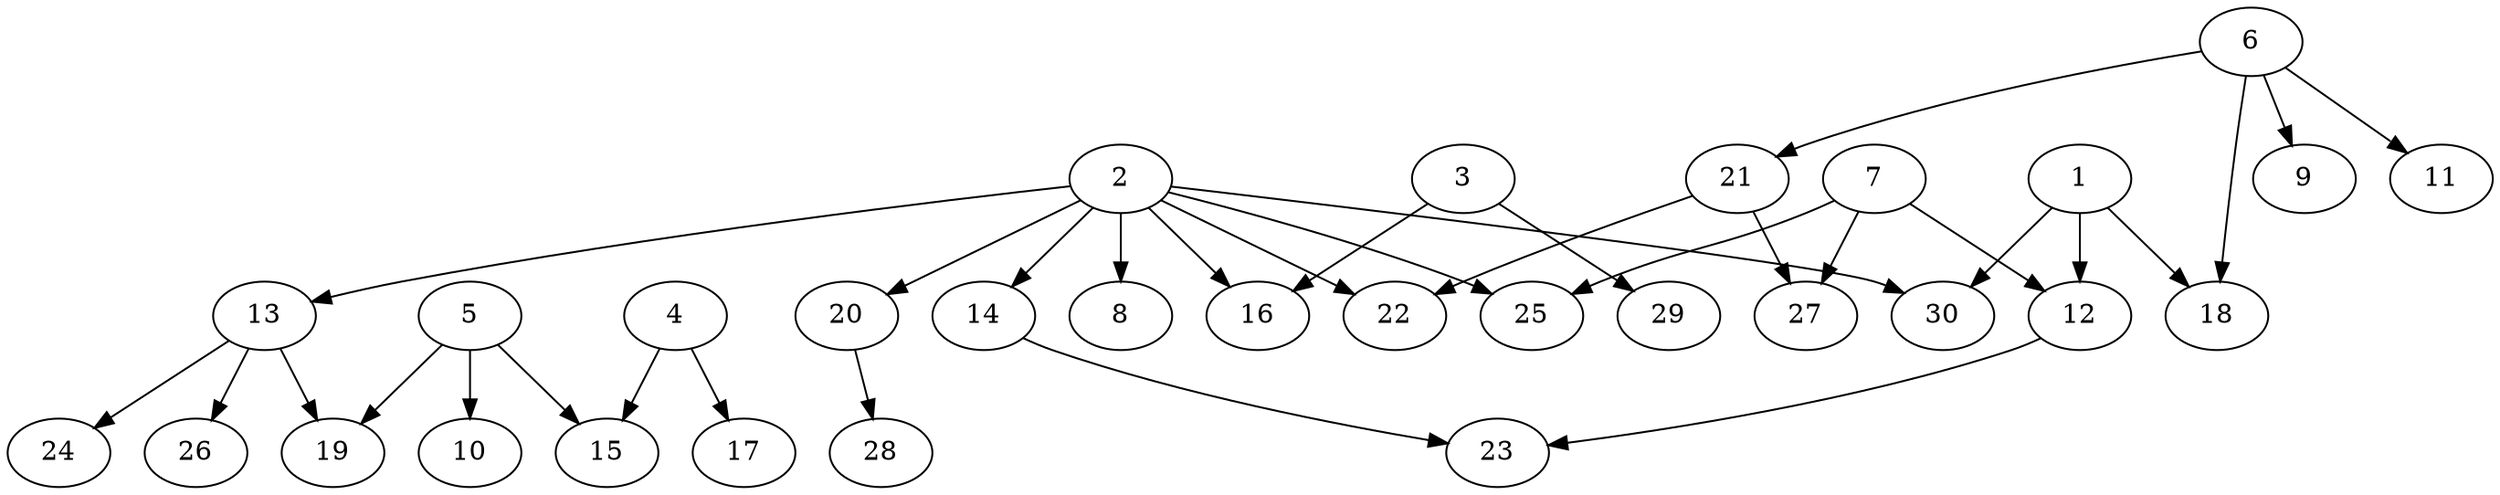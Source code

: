 // DAG automatically generated by daggen at Wed Apr 12 12:21:13 2017
// ./daggen --dot -n 30 --jump=5 --fat=0.6 --regularity=0.6 --density=0.2 
digraph G {
  1 [size="41221074066", alpha="0.13"]
  1 -> 12 [size ="838860800"]
  1 -> 18 [size ="838860800"]
  1 -> 30 [size ="838860800"]
  2 [size="1749616246", alpha="0.12"]
  2 -> 8 [size ="75497472"]
  2 -> 13 [size ="75497472"]
  2 -> 14 [size ="75497472"]
  2 -> 16 [size ="75497472"]
  2 -> 20 [size ="75497472"]
  2 -> 22 [size ="75497472"]
  2 -> 25 [size ="75497472"]
  2 -> 30 [size ="75497472"]
  3 [size="48291441697", alpha="0.07"]
  3 -> 16 [size ="838860800"]
  3 -> 29 [size ="838860800"]
  4 [size="549755813888", alpha="0.06"]
  4 -> 15 [size ="536870912"]
  4 -> 17 [size ="536870912"]
  5 [size="28991029248", alpha="0.13"]
  5 -> 10 [size ="75497472"]
  5 -> 15 [size ="75497472"]
  5 -> 19 [size ="75497472"]
  6 [size="134217728000", alpha="0.08"]
  6 -> 9 [size ="209715200"]
  6 -> 11 [size ="209715200"]
  6 -> 18 [size ="209715200"]
  6 -> 21 [size ="209715200"]
  7 [size="19297187928", alpha="0.13"]
  7 -> 12 [size ="536870912"]
  7 -> 25 [size ="536870912"]
  7 -> 27 [size ="536870912"]
  8 [size="293697809152", alpha="0.07"]
  9 [size="19948376683", alpha="0.15"]
  10 [size="7626097375", alpha="0.19"]
  11 [size="302692286171", alpha="0.13"]
  12 [size="40836514444", alpha="0.07"]
  12 -> 23 [size ="75497472"]
  13 [size="298829084386", alpha="0.17"]
  13 -> 19 [size ="209715200"]
  13 -> 24 [size ="209715200"]
  13 -> 26 [size ="209715200"]
  14 [size="9435093816", alpha="0.05"]
  14 -> 23 [size ="301989888"]
  15 [size="1073741824000", alpha="0.06"]
  16 [size="13062906031", alpha="0.00"]
  17 [size="21558404508", alpha="0.14"]
  18 [size="6090508915", alpha="0.10"]
  19 [size="4628336683", alpha="0.07"]
  20 [size="41873816904", alpha="0.13"]
  20 -> 28 [size ="134217728"]
  21 [size="1073741824000", alpha="0.10"]
  21 -> 22 [size ="838860800"]
  21 -> 27 [size ="838860800"]
  22 [size="3865303564", alpha="0.01"]
  23 [size="5746601806", alpha="0.15"]
  24 [size="368293445632", alpha="0.06"]
  25 [size="284278989141", alpha="0.03"]
  26 [size="17520257967", alpha="0.17"]
  27 [size="534644119718", alpha="0.16"]
  28 [size="782757789696", alpha="0.17"]
  29 [size="33795248162", alpha="0.17"]
  30 [size="549755813888", alpha="0.01"]
}
